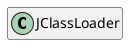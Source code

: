 @startuml
set namespaceSeparator \\
hide members
hide << alias >> circle

class JClassLoader
@enduml
